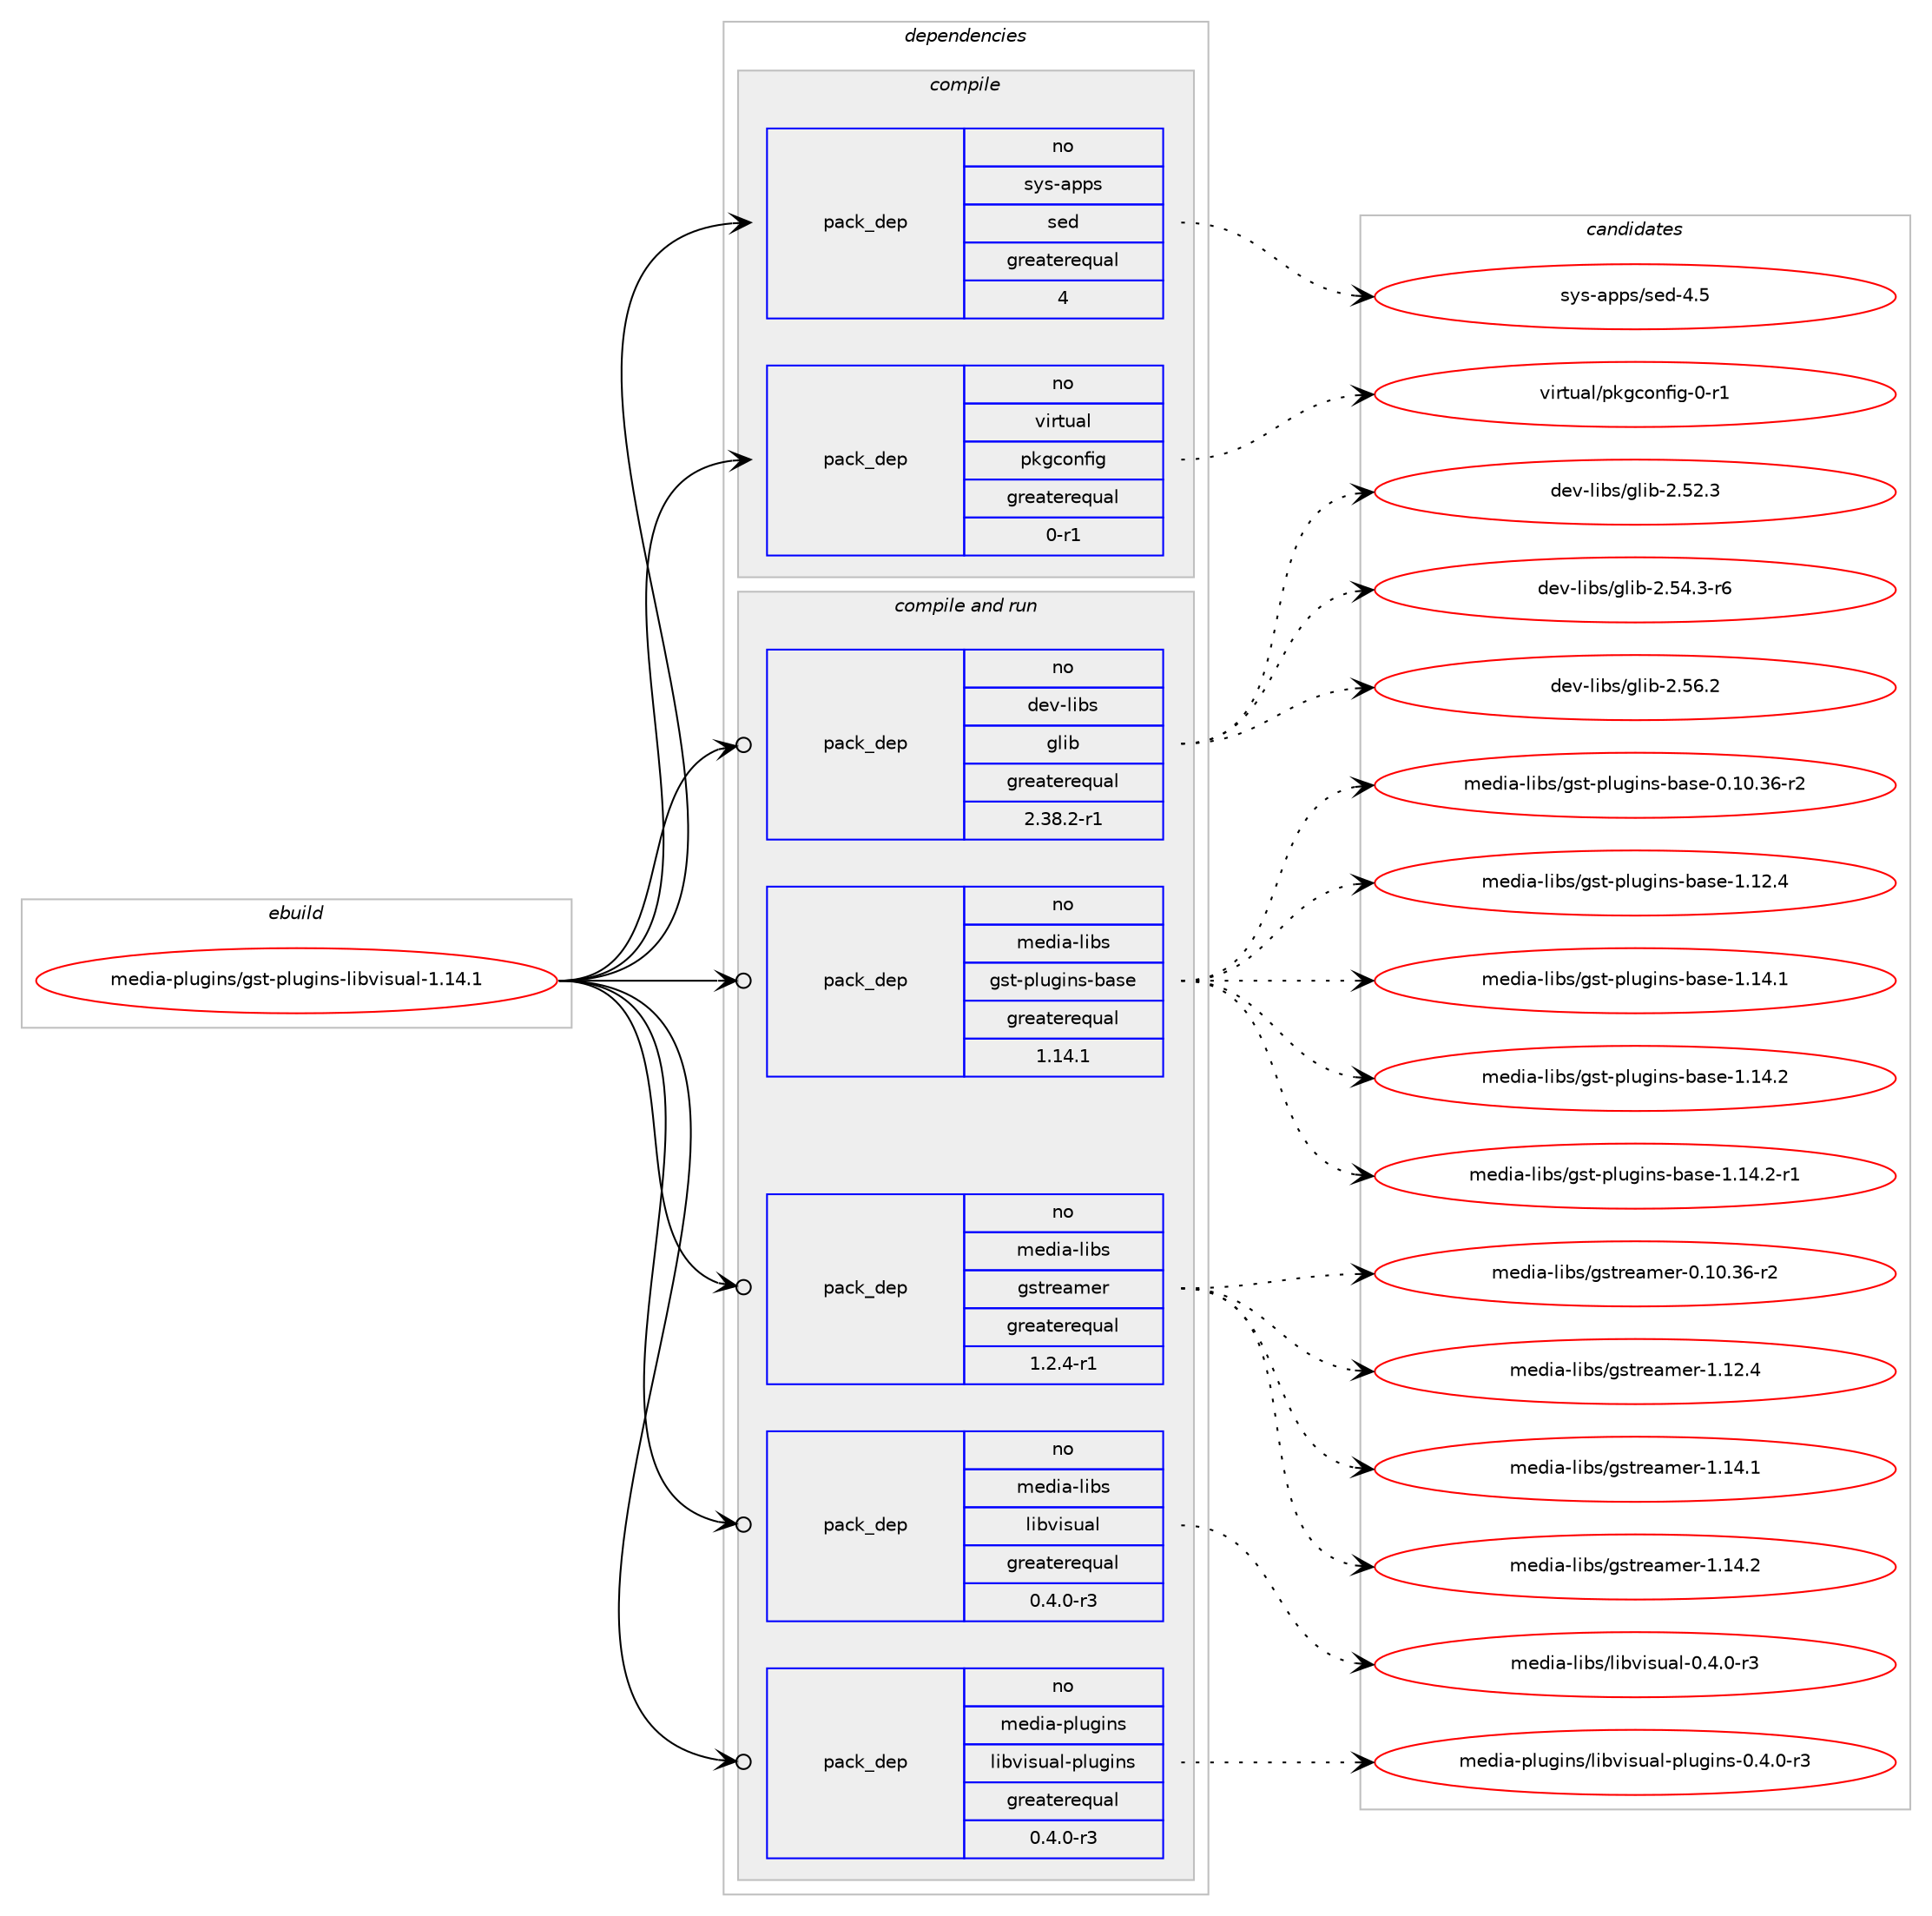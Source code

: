 digraph prolog {

# *************
# Graph options
# *************

newrank=true;
concentrate=true;
compound=true;
graph [rankdir=LR,fontname=Helvetica,fontsize=10,ranksep=1.5];#, ranksep=2.5, nodesep=0.2];
edge  [arrowhead=vee];
node  [fontname=Helvetica,fontsize=10];

# **********
# The ebuild
# **********

subgraph cluster_leftcol {
color=gray;
rank=same;
label=<<i>ebuild</i>>;
id [label="media-plugins/gst-plugins-libvisual-1.14.1", color=red, width=4, href="../media-plugins/gst-plugins-libvisual-1.14.1.svg"];
}

# ****************
# The dependencies
# ****************

subgraph cluster_midcol {
color=gray;
label=<<i>dependencies</i>>;
subgraph cluster_compile {
fillcolor="#eeeeee";
style=filled;
label=<<i>compile</i>>;
subgraph pack6473 {
dependency9709 [label=<<TABLE BORDER="0" CELLBORDER="1" CELLSPACING="0" CELLPADDING="4" WIDTH="220"><TR><TD ROWSPAN="6" CELLPADDING="30">pack_dep</TD></TR><TR><TD WIDTH="110">no</TD></TR><TR><TD>sys-apps</TD></TR><TR><TD>sed</TD></TR><TR><TD>greaterequal</TD></TR><TR><TD>4</TD></TR></TABLE>>, shape=none, color=blue];
}
id:e -> dependency9709:w [weight=20,style="solid",arrowhead="vee"];
subgraph pack6474 {
dependency9710 [label=<<TABLE BORDER="0" CELLBORDER="1" CELLSPACING="0" CELLPADDING="4" WIDTH="220"><TR><TD ROWSPAN="6" CELLPADDING="30">pack_dep</TD></TR><TR><TD WIDTH="110">no</TD></TR><TR><TD>virtual</TD></TR><TR><TD>pkgconfig</TD></TR><TR><TD>greaterequal</TD></TR><TR><TD>0-r1</TD></TR></TABLE>>, shape=none, color=blue];
}
id:e -> dependency9710:w [weight=20,style="solid",arrowhead="vee"];
}
subgraph cluster_compileandrun {
fillcolor="#eeeeee";
style=filled;
label=<<i>compile and run</i>>;
subgraph pack6475 {
dependency9711 [label=<<TABLE BORDER="0" CELLBORDER="1" CELLSPACING="0" CELLPADDING="4" WIDTH="220"><TR><TD ROWSPAN="6" CELLPADDING="30">pack_dep</TD></TR><TR><TD WIDTH="110">no</TD></TR><TR><TD>dev-libs</TD></TR><TR><TD>glib</TD></TR><TR><TD>greaterequal</TD></TR><TR><TD>2.38.2-r1</TD></TR></TABLE>>, shape=none, color=blue];
}
id:e -> dependency9711:w [weight=20,style="solid",arrowhead="odotvee"];
subgraph pack6476 {
dependency9712 [label=<<TABLE BORDER="0" CELLBORDER="1" CELLSPACING="0" CELLPADDING="4" WIDTH="220"><TR><TD ROWSPAN="6" CELLPADDING="30">pack_dep</TD></TR><TR><TD WIDTH="110">no</TD></TR><TR><TD>media-libs</TD></TR><TR><TD>gst-plugins-base</TD></TR><TR><TD>greaterequal</TD></TR><TR><TD>1.14.1</TD></TR></TABLE>>, shape=none, color=blue];
}
id:e -> dependency9712:w [weight=20,style="solid",arrowhead="odotvee"];
subgraph pack6477 {
dependency9713 [label=<<TABLE BORDER="0" CELLBORDER="1" CELLSPACING="0" CELLPADDING="4" WIDTH="220"><TR><TD ROWSPAN="6" CELLPADDING="30">pack_dep</TD></TR><TR><TD WIDTH="110">no</TD></TR><TR><TD>media-libs</TD></TR><TR><TD>gstreamer</TD></TR><TR><TD>greaterequal</TD></TR><TR><TD>1.2.4-r1</TD></TR></TABLE>>, shape=none, color=blue];
}
id:e -> dependency9713:w [weight=20,style="solid",arrowhead="odotvee"];
subgraph pack6478 {
dependency9714 [label=<<TABLE BORDER="0" CELLBORDER="1" CELLSPACING="0" CELLPADDING="4" WIDTH="220"><TR><TD ROWSPAN="6" CELLPADDING="30">pack_dep</TD></TR><TR><TD WIDTH="110">no</TD></TR><TR><TD>media-libs</TD></TR><TR><TD>libvisual</TD></TR><TR><TD>greaterequal</TD></TR><TR><TD>0.4.0-r3</TD></TR></TABLE>>, shape=none, color=blue];
}
id:e -> dependency9714:w [weight=20,style="solid",arrowhead="odotvee"];
subgraph pack6479 {
dependency9715 [label=<<TABLE BORDER="0" CELLBORDER="1" CELLSPACING="0" CELLPADDING="4" WIDTH="220"><TR><TD ROWSPAN="6" CELLPADDING="30">pack_dep</TD></TR><TR><TD WIDTH="110">no</TD></TR><TR><TD>media-plugins</TD></TR><TR><TD>libvisual-plugins</TD></TR><TR><TD>greaterequal</TD></TR><TR><TD>0.4.0-r3</TD></TR></TABLE>>, shape=none, color=blue];
}
id:e -> dependency9715:w [weight=20,style="solid",arrowhead="odotvee"];
}
subgraph cluster_run {
fillcolor="#eeeeee";
style=filled;
label=<<i>run</i>>;
}
}

# **************
# The candidates
# **************

subgraph cluster_choices {
rank=same;
color=gray;
label=<<i>candidates</i>>;

subgraph choice6473 {
color=black;
nodesep=1;
choice11512111545971121121154711510110045524653 [label="sys-apps/sed-4.5", color=red, width=4,href="../sys-apps/sed-4.5.svg"];
dependency9709:e -> choice11512111545971121121154711510110045524653:w [style=dotted,weight="100"];
}
subgraph choice6474 {
color=black;
nodesep=1;
choice11810511411611797108471121071039911111010210510345484511449 [label="virtual/pkgconfig-0-r1", color=red, width=4,href="../virtual/pkgconfig-0-r1.svg"];
dependency9710:e -> choice11810511411611797108471121071039911111010210510345484511449:w [style=dotted,weight="100"];
}
subgraph choice6475 {
color=black;
nodesep=1;
choice1001011184510810598115471031081059845504653504651 [label="dev-libs/glib-2.52.3", color=red, width=4,href="../dev-libs/glib-2.52.3.svg"];
choice10010111845108105981154710310810598455046535246514511454 [label="dev-libs/glib-2.54.3-r6", color=red, width=4,href="../dev-libs/glib-2.54.3-r6.svg"];
choice1001011184510810598115471031081059845504653544650 [label="dev-libs/glib-2.56.2", color=red, width=4,href="../dev-libs/glib-2.56.2.svg"];
dependency9711:e -> choice1001011184510810598115471031081059845504653504651:w [style=dotted,weight="100"];
dependency9711:e -> choice10010111845108105981154710310810598455046535246514511454:w [style=dotted,weight="100"];
dependency9711:e -> choice1001011184510810598115471031081059845504653544650:w [style=dotted,weight="100"];
}
subgraph choice6476 {
color=black;
nodesep=1;
choice109101100105974510810598115471031151164511210811710310511011545989711510145484649484651544511450 [label="media-libs/gst-plugins-base-0.10.36-r2", color=red, width=4,href="../media-libs/gst-plugins-base-0.10.36-r2.svg"];
choice109101100105974510810598115471031151164511210811710310511011545989711510145494649504652 [label="media-libs/gst-plugins-base-1.12.4", color=red, width=4,href="../media-libs/gst-plugins-base-1.12.4.svg"];
choice109101100105974510810598115471031151164511210811710310511011545989711510145494649524649 [label="media-libs/gst-plugins-base-1.14.1", color=red, width=4,href="../media-libs/gst-plugins-base-1.14.1.svg"];
choice109101100105974510810598115471031151164511210811710310511011545989711510145494649524650 [label="media-libs/gst-plugins-base-1.14.2", color=red, width=4,href="../media-libs/gst-plugins-base-1.14.2.svg"];
choice1091011001059745108105981154710311511645112108117103105110115459897115101454946495246504511449 [label="media-libs/gst-plugins-base-1.14.2-r1", color=red, width=4,href="../media-libs/gst-plugins-base-1.14.2-r1.svg"];
dependency9712:e -> choice109101100105974510810598115471031151164511210811710310511011545989711510145484649484651544511450:w [style=dotted,weight="100"];
dependency9712:e -> choice109101100105974510810598115471031151164511210811710310511011545989711510145494649504652:w [style=dotted,weight="100"];
dependency9712:e -> choice109101100105974510810598115471031151164511210811710310511011545989711510145494649524649:w [style=dotted,weight="100"];
dependency9712:e -> choice109101100105974510810598115471031151164511210811710310511011545989711510145494649524650:w [style=dotted,weight="100"];
dependency9712:e -> choice1091011001059745108105981154710311511645112108117103105110115459897115101454946495246504511449:w [style=dotted,weight="100"];
}
subgraph choice6477 {
color=black;
nodesep=1;
choice109101100105974510810598115471031151161141019710910111445484649484651544511450 [label="media-libs/gstreamer-0.10.36-r2", color=red, width=4,href="../media-libs/gstreamer-0.10.36-r2.svg"];
choice109101100105974510810598115471031151161141019710910111445494649504652 [label="media-libs/gstreamer-1.12.4", color=red, width=4,href="../media-libs/gstreamer-1.12.4.svg"];
choice109101100105974510810598115471031151161141019710910111445494649524649 [label="media-libs/gstreamer-1.14.1", color=red, width=4,href="../media-libs/gstreamer-1.14.1.svg"];
choice109101100105974510810598115471031151161141019710910111445494649524650 [label="media-libs/gstreamer-1.14.2", color=red, width=4,href="../media-libs/gstreamer-1.14.2.svg"];
dependency9713:e -> choice109101100105974510810598115471031151161141019710910111445484649484651544511450:w [style=dotted,weight="100"];
dependency9713:e -> choice109101100105974510810598115471031151161141019710910111445494649504652:w [style=dotted,weight="100"];
dependency9713:e -> choice109101100105974510810598115471031151161141019710910111445494649524649:w [style=dotted,weight="100"];
dependency9713:e -> choice109101100105974510810598115471031151161141019710910111445494649524650:w [style=dotted,weight="100"];
}
subgraph choice6478 {
color=black;
nodesep=1;
choice1091011001059745108105981154710810598118105115117971084548465246484511451 [label="media-libs/libvisual-0.4.0-r3", color=red, width=4,href="../media-libs/libvisual-0.4.0-r3.svg"];
dependency9714:e -> choice1091011001059745108105981154710810598118105115117971084548465246484511451:w [style=dotted,weight="100"];
}
subgraph choice6479 {
color=black;
nodesep=1;
choice1091011001059745112108117103105110115471081059811810511511797108451121081171031051101154548465246484511451 [label="media-plugins/libvisual-plugins-0.4.0-r3", color=red, width=4,href="../media-plugins/libvisual-plugins-0.4.0-r3.svg"];
dependency9715:e -> choice1091011001059745112108117103105110115471081059811810511511797108451121081171031051101154548465246484511451:w [style=dotted,weight="100"];
}
}

}
